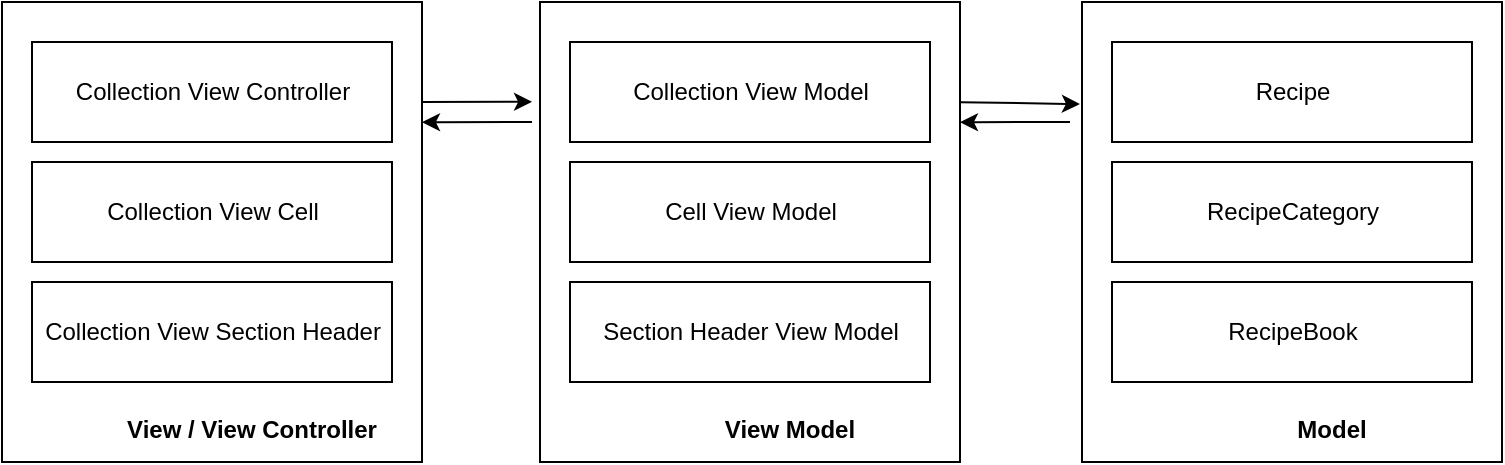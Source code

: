 <mxfile version="14.5.1" type="device"><diagram id="hXTIGAB1PrRHfg5GTYzz" name="Seite-1"><mxGraphModel dx="929" dy="738" grid="1" gridSize="10" guides="1" tooltips="1" connect="1" arrows="1" fold="1" page="1" pageScale="1" pageWidth="827" pageHeight="1169" math="0" shadow="0"><root><mxCell id="0"/><mxCell id="1" parent="0"/><mxCell id="xXQBblux9ioixGX21sq5-6" value="" style="group" vertex="1" connectable="0" parent="1"><mxGeometry x="40" y="40" width="210" height="230" as="geometry"/></mxCell><mxCell id="xXQBblux9ioixGX21sq5-1" value="" style="rounded=0;whiteSpace=wrap;html=1;" vertex="1" parent="xXQBblux9ioixGX21sq5-6"><mxGeometry width="210" height="230" as="geometry"/></mxCell><mxCell id="xXQBblux9ioixGX21sq5-2" value="Collection View Controller" style="html=1;" vertex="1" parent="xXQBblux9ioixGX21sq5-6"><mxGeometry x="15" y="20" width="180" height="50" as="geometry"/></mxCell><mxCell id="xXQBblux9ioixGX21sq5-3" value="Collection View Cell" style="html=1;" vertex="1" parent="xXQBblux9ioixGX21sq5-6"><mxGeometry x="15" y="80" width="180" height="50" as="geometry"/></mxCell><mxCell id="xXQBblux9ioixGX21sq5-4" value="Collection View Section Header" style="html=1;" vertex="1" parent="xXQBblux9ioixGX21sq5-6"><mxGeometry x="15" y="140" width="180" height="50" as="geometry"/></mxCell><mxCell id="xXQBblux9ioixGX21sq5-5" value="View / View Controller" style="text;align=center;fontStyle=1;verticalAlign=middle;spacingLeft=3;spacingRight=3;strokeColor=none;rotatable=0;points=[[0,0.5],[1,0.5]];portConstraint=eastwest;" vertex="1" parent="xXQBblux9ioixGX21sq5-6"><mxGeometry x="55" y="200" width="140" height="26" as="geometry"/></mxCell><mxCell id="xXQBblux9ioixGX21sq5-7" value="" style="group" vertex="1" connectable="0" parent="1"><mxGeometry x="309" y="40" width="210" height="230" as="geometry"/></mxCell><mxCell id="xXQBblux9ioixGX21sq5-8" value="" style="rounded=0;whiteSpace=wrap;html=1;" vertex="1" parent="xXQBblux9ioixGX21sq5-7"><mxGeometry width="210" height="230" as="geometry"/></mxCell><mxCell id="xXQBblux9ioixGX21sq5-9" value="Collection View Model" style="html=1;" vertex="1" parent="xXQBblux9ioixGX21sq5-7"><mxGeometry x="15" y="20" width="180" height="50" as="geometry"/></mxCell><mxCell id="xXQBblux9ioixGX21sq5-10" value="Cell View Model" style="html=1;" vertex="1" parent="xXQBblux9ioixGX21sq5-7"><mxGeometry x="15" y="80" width="180" height="50" as="geometry"/></mxCell><mxCell id="xXQBblux9ioixGX21sq5-11" value="Section Header View Model" style="html=1;" vertex="1" parent="xXQBblux9ioixGX21sq5-7"><mxGeometry x="15" y="140" width="180" height="50" as="geometry"/></mxCell><mxCell id="xXQBblux9ioixGX21sq5-12" value="View Model" style="text;align=center;fontStyle=1;verticalAlign=middle;spacingLeft=3;spacingRight=3;strokeColor=none;rotatable=0;points=[[0,0.5],[1,0.5]];portConstraint=eastwest;" vertex="1" parent="xXQBblux9ioixGX21sq5-7"><mxGeometry x="55" y="200" width="140" height="26" as="geometry"/></mxCell><mxCell id="xXQBblux9ioixGX21sq5-13" value="" style="group" vertex="1" connectable="0" parent="1"><mxGeometry x="580" y="40" width="210" height="230" as="geometry"/></mxCell><mxCell id="xXQBblux9ioixGX21sq5-14" value="" style="rounded=0;whiteSpace=wrap;html=1;" vertex="1" parent="xXQBblux9ioixGX21sq5-13"><mxGeometry width="210" height="230" as="geometry"/></mxCell><mxCell id="xXQBblux9ioixGX21sq5-15" value="Recipe" style="html=1;" vertex="1" parent="xXQBblux9ioixGX21sq5-13"><mxGeometry x="15" y="20" width="180" height="50" as="geometry"/></mxCell><mxCell id="xXQBblux9ioixGX21sq5-16" value="RecipeCategory" style="html=1;" vertex="1" parent="xXQBblux9ioixGX21sq5-13"><mxGeometry x="15" y="80" width="180" height="50" as="geometry"/></mxCell><mxCell id="xXQBblux9ioixGX21sq5-17" value="RecipeBook" style="html=1;" vertex="1" parent="xXQBblux9ioixGX21sq5-13"><mxGeometry x="15" y="140" width="180" height="50" as="geometry"/></mxCell><mxCell id="xXQBblux9ioixGX21sq5-18" value="Model" style="text;align=center;fontStyle=1;verticalAlign=middle;spacingLeft=3;spacingRight=3;strokeColor=none;rotatable=0;points=[[0,0.5],[1,0.5]];portConstraint=eastwest;" vertex="1" parent="xXQBblux9ioixGX21sq5-13"><mxGeometry x="55" y="200" width="140" height="26" as="geometry"/></mxCell><mxCell id="xXQBblux9ioixGX21sq5-19" value="" style="endArrow=classic;html=1;entryX=-0.019;entryY=0.217;entryDx=0;entryDy=0;entryPerimeter=0;" edge="1" parent="1" target="xXQBblux9ioixGX21sq5-8"><mxGeometry width="50" height="50" relative="1" as="geometry"><mxPoint x="250" y="90" as="sourcePoint"/><mxPoint x="300" y="40" as="targetPoint"/></mxGeometry></mxCell><mxCell id="xXQBblux9ioixGX21sq5-20" value="" style="endArrow=classic;html=1;entryX=-0.005;entryY=0.222;entryDx=0;entryDy=0;entryPerimeter=0;" edge="1" parent="1" target="xXQBblux9ioixGX21sq5-14"><mxGeometry width="50" height="50" relative="1" as="geometry"><mxPoint x="519" y="90.09" as="sourcePoint"/><mxPoint x="581" y="88" as="targetPoint"/></mxGeometry></mxCell><mxCell id="xXQBblux9ioixGX21sq5-21" value="" style="endArrow=classic;html=1;entryX=-0.019;entryY=0.217;entryDx=0;entryDy=0;entryPerimeter=0;" edge="1" parent="1"><mxGeometry width="50" height="50" relative="1" as="geometry"><mxPoint x="305.01" y="100.0" as="sourcePoint"/><mxPoint x="250" y="100.09" as="targetPoint"/></mxGeometry></mxCell><mxCell id="xXQBblux9ioixGX21sq5-22" value="" style="endArrow=classic;html=1;entryX=-0.019;entryY=0.217;entryDx=0;entryDy=0;entryPerimeter=0;" edge="1" parent="1"><mxGeometry width="50" height="50" relative="1" as="geometry"><mxPoint x="574.01" y="100.0" as="sourcePoint"/><mxPoint x="519" y="100.09" as="targetPoint"/></mxGeometry></mxCell></root></mxGraphModel></diagram></mxfile>
